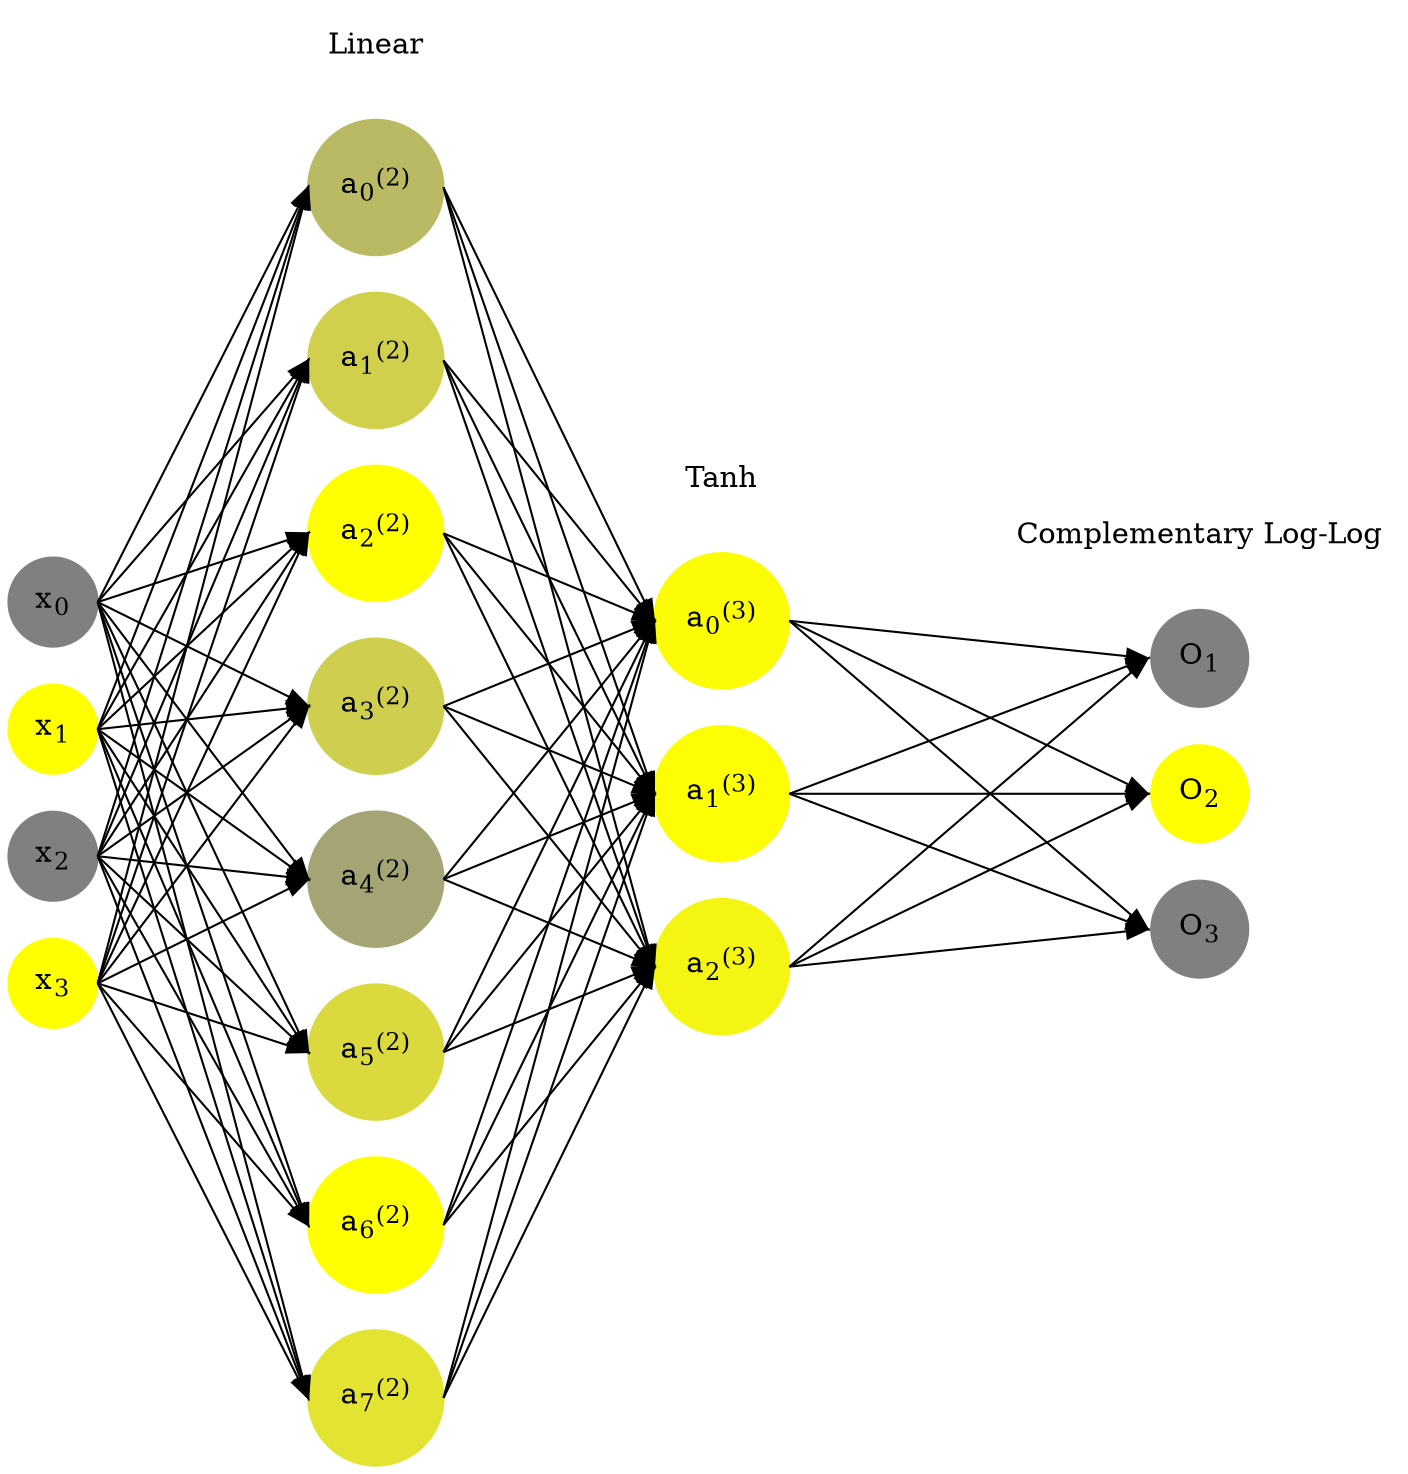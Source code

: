 digraph G {
	rankdir = LR;
	splines=false;
	edge[style=invis];
	ranksep= 1.4;
	{
	node [shape=circle, color="0.1667, 0.0, 0.5", style=filled, fillcolor="0.1667, 0.0, 0.5"];
	x0 [label=<x<sub>0</sub>>];
	}
	{
	node [shape=circle, color="0.1667, 1.0, 1.0", style=filled, fillcolor="0.1667, 1.0, 1.0"];
	x1 [label=<x<sub>1</sub>>];
	}
	{
	node [shape=circle, color="0.1667, 0.0, 0.5", style=filled, fillcolor="0.1667, 0.0, 0.5"];
	x2 [label=<x<sub>2</sub>>];
	}
	{
	node [shape=circle, color="0.1667, 1.0, 1.0", style=filled, fillcolor="0.1667, 1.0, 1.0"];
	x3 [label=<x<sub>3</sub>>];
	}
	{
	node [shape=circle, color="0.1667, 0.460064, 0.730032", style=filled, fillcolor="0.1667, 0.460064, 0.730032"];
	a02 [label=<a<sub>0</sub><sup>(2)</sup>>];
	}
	{
	node [shape=circle, color="0.1667, 0.628675, 0.814338", style=filled, fillcolor="0.1667, 0.628675, 0.814338"];
	a12 [label=<a<sub>1</sub><sup>(2)</sup>>];
	}
	{
	node [shape=circle, color="0.1667, 1.434440, 1.217220", style=filled, fillcolor="0.1667, 1.434440, 1.217220"];
	a22 [label=<a<sub>2</sub><sup>(2)</sup>>];
	}
	{
	node [shape=circle, color="0.1667, 0.613521, 0.806760", style=filled, fillcolor="0.1667, 0.613521, 0.806760"];
	a32 [label=<a<sub>3</sub><sup>(2)</sup>>];
	}
	{
	node [shape=circle, color="0.1667, 0.286355, 0.643177", style=filled, fillcolor="0.1667, 0.286355, 0.643177"];
	a42 [label=<a<sub>4</sub><sup>(2)</sup>>];
	}
	{
	node [shape=circle, color="0.1667, 0.710317, 0.855158", style=filled, fillcolor="0.1667, 0.710317, 0.855158"];
	a52 [label=<a<sub>5</sub><sup>(2)</sup>>];
	}
	{
	node [shape=circle, color="0.1667, 2.333687, 1.666844", style=filled, fillcolor="0.1667, 2.333687, 1.666844"];
	a62 [label=<a<sub>6</sub><sup>(2)</sup>>];
	}
	{
	node [shape=circle, color="0.1667, 0.776014, 0.888007", style=filled, fillcolor="0.1667, 0.776014, 0.888007"];
	a72 [label=<a<sub>7</sub><sup>(2)</sup>>];
	}
	{
	node [shape=circle, color="0.1667, 0.974940, 0.987470", style=filled, fillcolor="0.1667, 0.974940, 0.987470"];
	a03 [label=<a<sub>0</sub><sup>(3)</sup>>];
	}
	{
	node [shape=circle, color="0.1667, 0.984694, 0.992347", style=filled, fillcolor="0.1667, 0.984694, 0.992347"];
	a13 [label=<a<sub>1</sub><sup>(3)</sup>>];
	}
	{
	node [shape=circle, color="0.1667, 0.921248, 0.960624", style=filled, fillcolor="0.1667, 0.921248, 0.960624"];
	a23 [label=<a<sub>2</sub><sup>(3)</sup>>];
	}
	{
	node [shape=circle, color="0.1667, 0.0, 0.5", style=filled, fillcolor="0.1667, 0.0, 0.5"];
	O1 [label=<O<sub>1</sub>>];
	}
	{
	node [shape=circle, color="0.1667, 1.0, 1.0", style=filled, fillcolor="0.1667, 1.0, 1.0"];
	O2 [label=<O<sub>2</sub>>];
	}
	{
	node [shape=circle, color="0.1667, 0.0, 0.5", style=filled, fillcolor="0.1667, 0.0, 0.5"];
	O3 [label=<O<sub>3</sub>>];
	}
	{
	rank=same;
	x0->x1->x2->x3;
	}
	{
	rank=same;
	a02->a12->a22->a32->a42->a52->a62->a72;
	}
	{
	rank=same;
	a03->a13->a23;
	}
	{
	rank=same;
	O1->O2->O3;
	}
	l1 [shape=plaintext,label="Linear"];
	l1->a02;
	{rank=same; l1;a02};
	l2 [shape=plaintext,label="Tanh"];
	l2->a03;
	{rank=same; l2;a03};
	l3 [shape=plaintext,label="Complementary Log-Log"];
	l3->O1;
	{rank=same; l3;O1};
edge[style=solid, tailport=e, headport=w];
	{x0;x1;x2;x3} -> {a02;a12;a22;a32;a42;a52;a62;a72};
	{a02;a12;a22;a32;a42;a52;a62;a72} -> {a03;a13;a23};
	{a03;a13;a23} -> {O1,O2,O3};
}